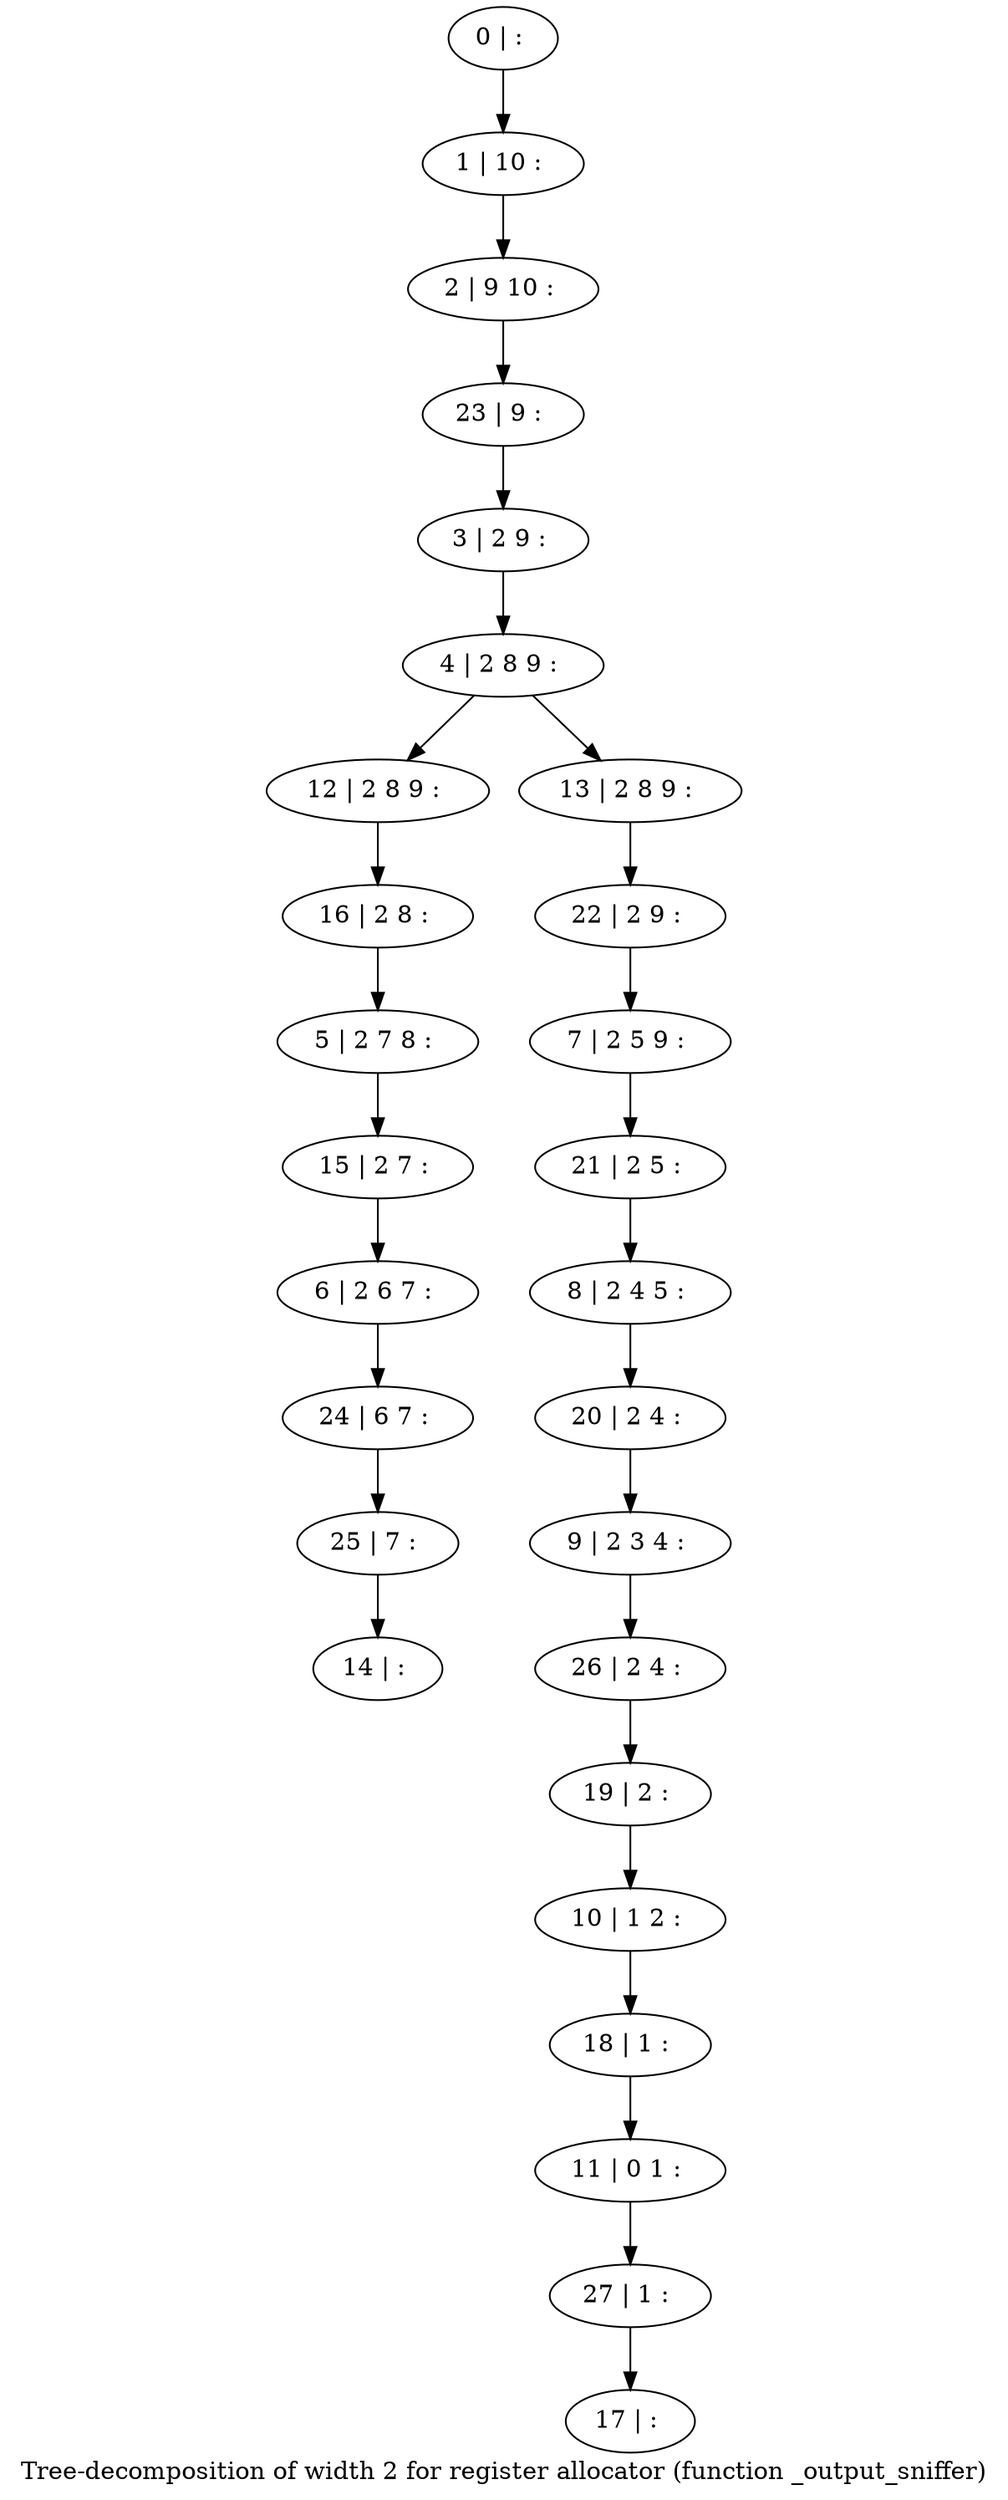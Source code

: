 digraph G {
graph [label="Tree-decomposition of width 2 for register allocator (function _output_sniffer)"]
0[label="0 | : "];
1[label="1 | 10 : "];
2[label="2 | 9 10 : "];
3[label="3 | 2 9 : "];
4[label="4 | 2 8 9 : "];
5[label="5 | 2 7 8 : "];
6[label="6 | 2 6 7 : "];
7[label="7 | 2 5 9 : "];
8[label="8 | 2 4 5 : "];
9[label="9 | 2 3 4 : "];
10[label="10 | 1 2 : "];
11[label="11 | 0 1 : "];
12[label="12 | 2 8 9 : "];
13[label="13 | 2 8 9 : "];
14[label="14 | : "];
15[label="15 | 2 7 : "];
16[label="16 | 2 8 : "];
17[label="17 | : "];
18[label="18 | 1 : "];
19[label="19 | 2 : "];
20[label="20 | 2 4 : "];
21[label="21 | 2 5 : "];
22[label="22 | 2 9 : "];
23[label="23 | 9 : "];
24[label="24 | 6 7 : "];
25[label="25 | 7 : "];
26[label="26 | 2 4 : "];
27[label="27 | 1 : "];
0->1 ;
1->2 ;
3->4 ;
4->12 ;
4->13 ;
15->6 ;
5->15 ;
16->5 ;
12->16 ;
18->11 ;
10->18 ;
19->10 ;
20->9 ;
8->20 ;
21->8 ;
7->21 ;
22->7 ;
13->22 ;
23->3 ;
2->23 ;
6->24 ;
25->14 ;
24->25 ;
26->19 ;
9->26 ;
27->17 ;
11->27 ;
}
